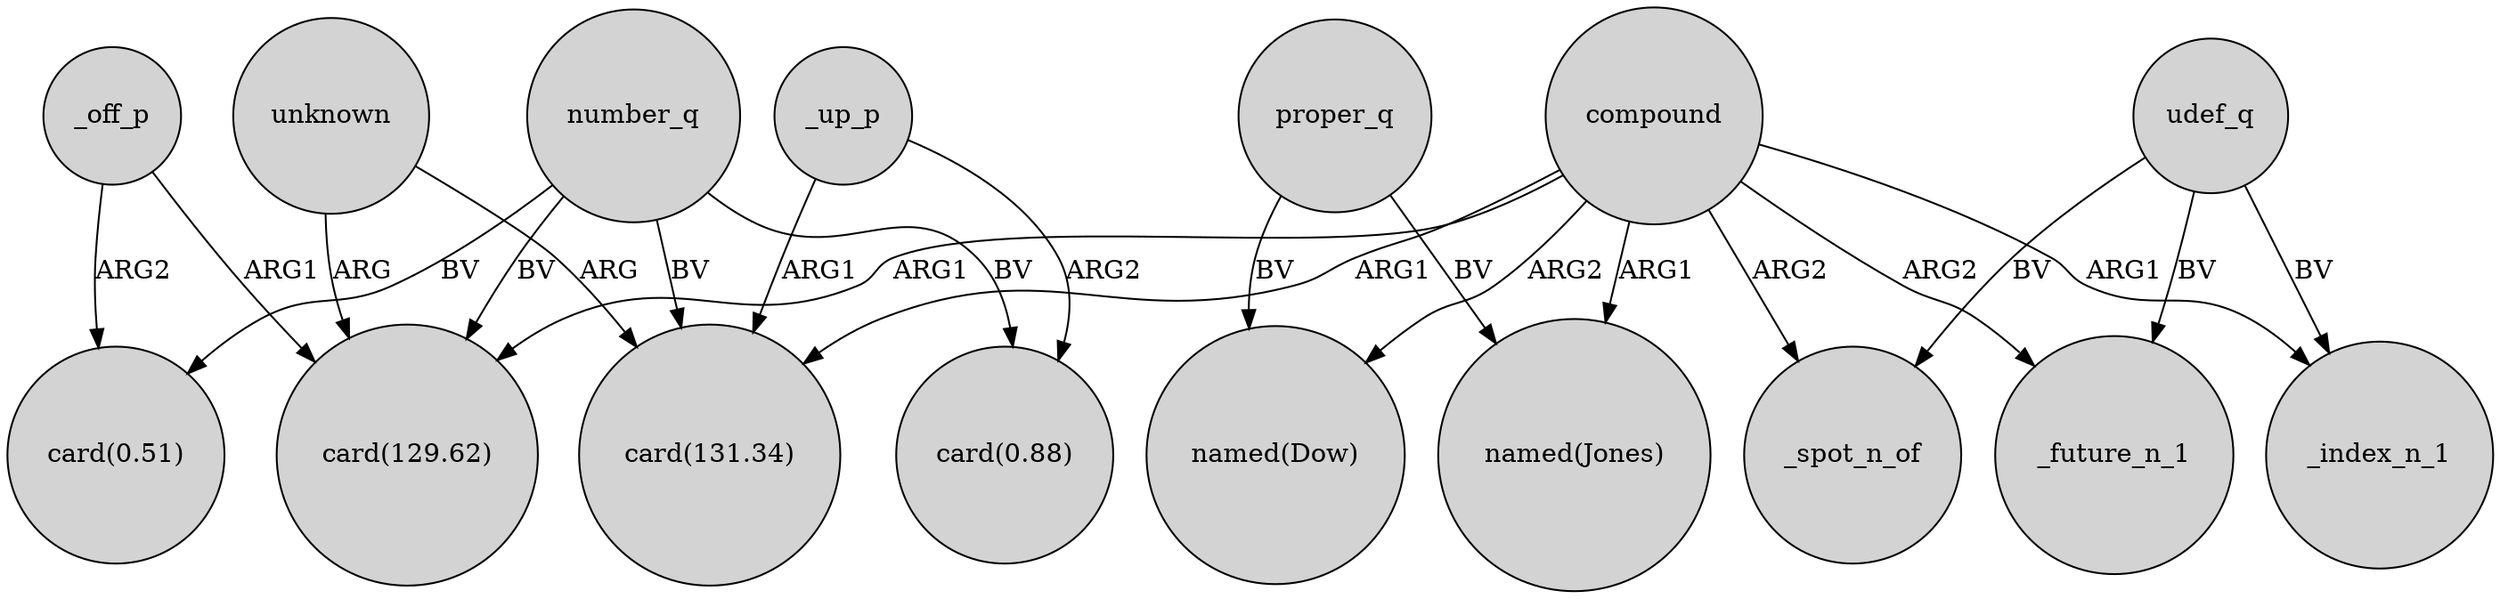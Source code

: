 digraph {
	node [shape=circle style=filled]
	number_q -> "card(0.51)" [label=BV]
	number_q -> "card(129.62)" [label=BV]
	udef_q -> _spot_n_of [label=BV]
	compound -> _spot_n_of [label=ARG2]
	compound -> "named(Dow)" [label=ARG2]
	_up_p -> "card(131.34)" [label=ARG1]
	proper_q -> "named(Dow)" [label=BV]
	udef_q -> _index_n_1 [label=BV]
	compound -> _future_n_1 [label=ARG2]
	unknown -> "card(129.62)" [label=ARG]
	proper_q -> "named(Jones)" [label=BV]
	number_q -> "card(131.34)" [label=BV]
	number_q -> "card(0.88)" [label=BV]
	unknown -> "card(131.34)" [label=ARG]
	_off_p -> "card(0.51)" [label=ARG2]
	_up_p -> "card(0.88)" [label=ARG2]
	udef_q -> _future_n_1 [label=BV]
	compound -> "card(131.34)" [label=ARG1]
	compound -> "named(Jones)" [label=ARG1]
	compound -> "card(129.62)" [label=ARG1]
	compound -> _index_n_1 [label=ARG1]
	_off_p -> "card(129.62)" [label=ARG1]
}
